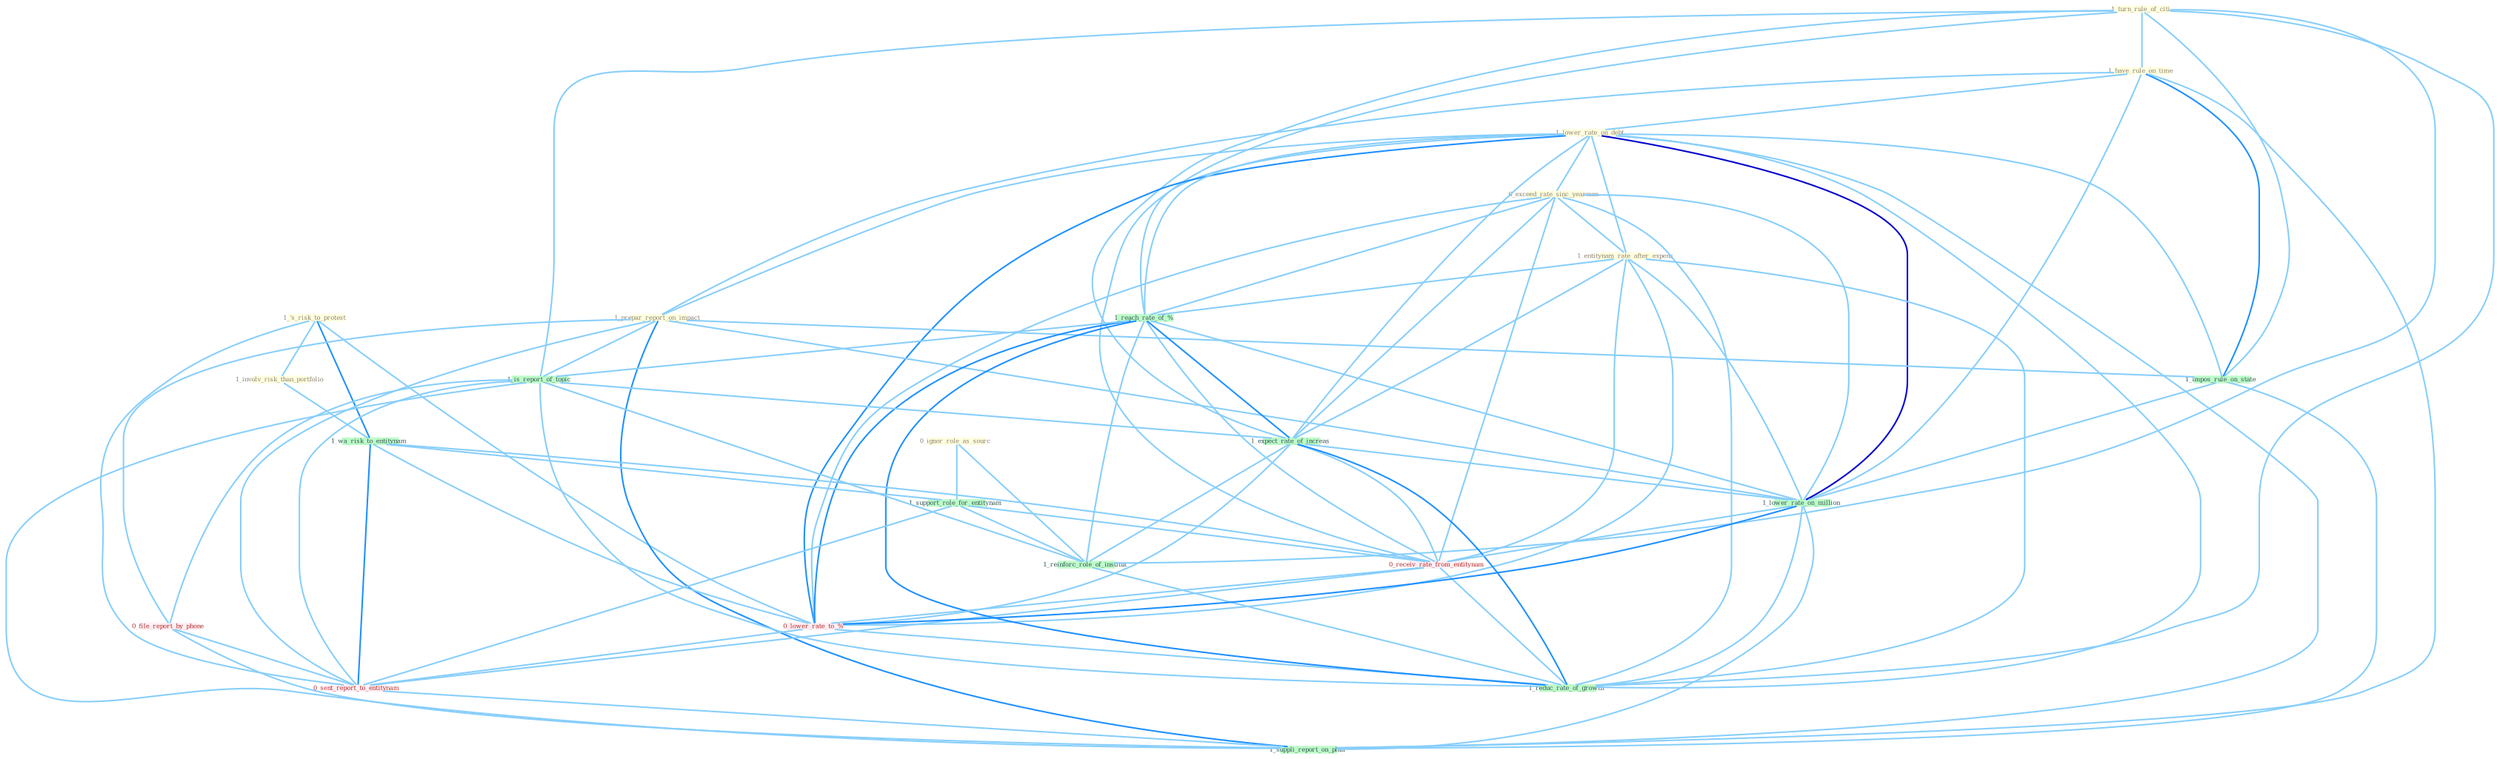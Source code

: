 Graph G{ 
    node
    [shape=polygon,style=filled,width=.5,height=.06,color="#BDFCC9",fixedsize=true,fontsize=4,
    fontcolor="#2f4f4f"];
    {node
    [color="#ffffe0", fontcolor="#8b7d6b"] "1_turn_rule_of_citi " "1_'s_risk_to_protest " "1_have_rule_on_time " "1_involv_risk_than_portfolio " "1_lower_rate_on_debt " "0_exceed_rate_sinc_yearnum " "1_entitynam_rate_after_expens " "0_ignor_role_as_sourc " "1_prepar_report_on_impact "}
{node [color="#fff0f5", fontcolor="#b22222"] "0_receiv_rate_from_entitynam " "0_file_report_by_phone " "0_lower_rate_to_% " "0_sent_report_to_entitynam "}
edge [color="#B0E2FF"];

	"1_turn_rule_of_citi " -- "1_have_rule_on_time " [w="1", color="#87cefa" ];
	"1_turn_rule_of_citi " -- "1_impos_rule_on_state " [w="1", color="#87cefa" ];
	"1_turn_rule_of_citi " -- "1_reach_rate_of_% " [w="1", color="#87cefa" ];
	"1_turn_rule_of_citi " -- "1_is_report_of_topic " [w="1", color="#87cefa" ];
	"1_turn_rule_of_citi " -- "1_expect_rate_of_increas " [w="1", color="#87cefa" ];
	"1_turn_rule_of_citi " -- "1_reinforc_role_of_institut " [w="1", color="#87cefa" ];
	"1_turn_rule_of_citi " -- "1_reduc_rate_of_growth " [w="1", color="#87cefa" ];
	"1_'s_risk_to_protest " -- "1_involv_risk_than_portfolio " [w="1", color="#87cefa" ];
	"1_'s_risk_to_protest " -- "1_wa_risk_to_entitynam " [w="2", color="#1e90ff" , len=0.8];
	"1_'s_risk_to_protest " -- "0_lower_rate_to_% " [w="1", color="#87cefa" ];
	"1_'s_risk_to_protest " -- "0_sent_report_to_entitynam " [w="1", color="#87cefa" ];
	"1_have_rule_on_time " -- "1_lower_rate_on_debt " [w="1", color="#87cefa" ];
	"1_have_rule_on_time " -- "1_prepar_report_on_impact " [w="1", color="#87cefa" ];
	"1_have_rule_on_time " -- "1_impos_rule_on_state " [w="2", color="#1e90ff" , len=0.8];
	"1_have_rule_on_time " -- "1_lower_rate_on_million " [w="1", color="#87cefa" ];
	"1_have_rule_on_time " -- "1_suppli_report_on_plan " [w="1", color="#87cefa" ];
	"1_involv_risk_than_portfolio " -- "1_wa_risk_to_entitynam " [w="1", color="#87cefa" ];
	"1_lower_rate_on_debt " -- "0_exceed_rate_sinc_yearnum " [w="1", color="#87cefa" ];
	"1_lower_rate_on_debt " -- "1_entitynam_rate_after_expens " [w="1", color="#87cefa" ];
	"1_lower_rate_on_debt " -- "1_prepar_report_on_impact " [w="1", color="#87cefa" ];
	"1_lower_rate_on_debt " -- "1_impos_rule_on_state " [w="1", color="#87cefa" ];
	"1_lower_rate_on_debt " -- "1_reach_rate_of_% " [w="1", color="#87cefa" ];
	"1_lower_rate_on_debt " -- "1_expect_rate_of_increas " [w="1", color="#87cefa" ];
	"1_lower_rate_on_debt " -- "1_lower_rate_on_million " [w="3", color="#0000cd" , len=0.6];
	"1_lower_rate_on_debt " -- "0_receiv_rate_from_entitynam " [w="1", color="#87cefa" ];
	"1_lower_rate_on_debt " -- "0_lower_rate_to_% " [w="2", color="#1e90ff" , len=0.8];
	"1_lower_rate_on_debt " -- "1_suppli_report_on_plan " [w="1", color="#87cefa" ];
	"1_lower_rate_on_debt " -- "1_reduc_rate_of_growth " [w="1", color="#87cefa" ];
	"0_exceed_rate_sinc_yearnum " -- "1_entitynam_rate_after_expens " [w="1", color="#87cefa" ];
	"0_exceed_rate_sinc_yearnum " -- "1_reach_rate_of_% " [w="1", color="#87cefa" ];
	"0_exceed_rate_sinc_yearnum " -- "1_expect_rate_of_increas " [w="1", color="#87cefa" ];
	"0_exceed_rate_sinc_yearnum " -- "1_lower_rate_on_million " [w="1", color="#87cefa" ];
	"0_exceed_rate_sinc_yearnum " -- "0_receiv_rate_from_entitynam " [w="1", color="#87cefa" ];
	"0_exceed_rate_sinc_yearnum " -- "0_lower_rate_to_% " [w="1", color="#87cefa" ];
	"0_exceed_rate_sinc_yearnum " -- "1_reduc_rate_of_growth " [w="1", color="#87cefa" ];
	"1_entitynam_rate_after_expens " -- "1_reach_rate_of_% " [w="1", color="#87cefa" ];
	"1_entitynam_rate_after_expens " -- "1_expect_rate_of_increas " [w="1", color="#87cefa" ];
	"1_entitynam_rate_after_expens " -- "1_lower_rate_on_million " [w="1", color="#87cefa" ];
	"1_entitynam_rate_after_expens " -- "0_receiv_rate_from_entitynam " [w="1", color="#87cefa" ];
	"1_entitynam_rate_after_expens " -- "0_lower_rate_to_% " [w="1", color="#87cefa" ];
	"1_entitynam_rate_after_expens " -- "1_reduc_rate_of_growth " [w="1", color="#87cefa" ];
	"0_ignor_role_as_sourc " -- "1_support_role_for_entitynam " [w="1", color="#87cefa" ];
	"0_ignor_role_as_sourc " -- "1_reinforc_role_of_institut " [w="1", color="#87cefa" ];
	"1_prepar_report_on_impact " -- "1_impos_rule_on_state " [w="1", color="#87cefa" ];
	"1_prepar_report_on_impact " -- "1_is_report_of_topic " [w="1", color="#87cefa" ];
	"1_prepar_report_on_impact " -- "1_lower_rate_on_million " [w="1", color="#87cefa" ];
	"1_prepar_report_on_impact " -- "0_file_report_by_phone " [w="1", color="#87cefa" ];
	"1_prepar_report_on_impact " -- "0_sent_report_to_entitynam " [w="1", color="#87cefa" ];
	"1_prepar_report_on_impact " -- "1_suppli_report_on_plan " [w="2", color="#1e90ff" , len=0.8];
	"1_wa_risk_to_entitynam " -- "1_support_role_for_entitynam " [w="1", color="#87cefa" ];
	"1_wa_risk_to_entitynam " -- "0_receiv_rate_from_entitynam " [w="1", color="#87cefa" ];
	"1_wa_risk_to_entitynam " -- "0_lower_rate_to_% " [w="1", color="#87cefa" ];
	"1_wa_risk_to_entitynam " -- "0_sent_report_to_entitynam " [w="2", color="#1e90ff" , len=0.8];
	"1_impos_rule_on_state " -- "1_lower_rate_on_million " [w="1", color="#87cefa" ];
	"1_impos_rule_on_state " -- "1_suppli_report_on_plan " [w="1", color="#87cefa" ];
	"1_support_role_for_entitynam " -- "1_reinforc_role_of_institut " [w="1", color="#87cefa" ];
	"1_support_role_for_entitynam " -- "0_receiv_rate_from_entitynam " [w="1", color="#87cefa" ];
	"1_support_role_for_entitynam " -- "0_sent_report_to_entitynam " [w="1", color="#87cefa" ];
	"1_reach_rate_of_% " -- "1_is_report_of_topic " [w="1", color="#87cefa" ];
	"1_reach_rate_of_% " -- "1_expect_rate_of_increas " [w="2", color="#1e90ff" , len=0.8];
	"1_reach_rate_of_% " -- "1_reinforc_role_of_institut " [w="1", color="#87cefa" ];
	"1_reach_rate_of_% " -- "1_lower_rate_on_million " [w="1", color="#87cefa" ];
	"1_reach_rate_of_% " -- "0_receiv_rate_from_entitynam " [w="1", color="#87cefa" ];
	"1_reach_rate_of_% " -- "0_lower_rate_to_% " [w="2", color="#1e90ff" , len=0.8];
	"1_reach_rate_of_% " -- "1_reduc_rate_of_growth " [w="2", color="#1e90ff" , len=0.8];
	"1_is_report_of_topic " -- "1_expect_rate_of_increas " [w="1", color="#87cefa" ];
	"1_is_report_of_topic " -- "1_reinforc_role_of_institut " [w="1", color="#87cefa" ];
	"1_is_report_of_topic " -- "0_file_report_by_phone " [w="1", color="#87cefa" ];
	"1_is_report_of_topic " -- "0_sent_report_to_entitynam " [w="1", color="#87cefa" ];
	"1_is_report_of_topic " -- "1_suppli_report_on_plan " [w="1", color="#87cefa" ];
	"1_is_report_of_topic " -- "1_reduc_rate_of_growth " [w="1", color="#87cefa" ];
	"1_expect_rate_of_increas " -- "1_reinforc_role_of_institut " [w="1", color="#87cefa" ];
	"1_expect_rate_of_increas " -- "1_lower_rate_on_million " [w="1", color="#87cefa" ];
	"1_expect_rate_of_increas " -- "0_receiv_rate_from_entitynam " [w="1", color="#87cefa" ];
	"1_expect_rate_of_increas " -- "0_lower_rate_to_% " [w="1", color="#87cefa" ];
	"1_expect_rate_of_increas " -- "1_reduc_rate_of_growth " [w="2", color="#1e90ff" , len=0.8];
	"1_reinforc_role_of_institut " -- "1_reduc_rate_of_growth " [w="1", color="#87cefa" ];
	"1_lower_rate_on_million " -- "0_receiv_rate_from_entitynam " [w="1", color="#87cefa" ];
	"1_lower_rate_on_million " -- "0_lower_rate_to_% " [w="2", color="#1e90ff" , len=0.8];
	"1_lower_rate_on_million " -- "1_suppli_report_on_plan " [w="1", color="#87cefa" ];
	"1_lower_rate_on_million " -- "1_reduc_rate_of_growth " [w="1", color="#87cefa" ];
	"0_receiv_rate_from_entitynam " -- "0_lower_rate_to_% " [w="1", color="#87cefa" ];
	"0_receiv_rate_from_entitynam " -- "0_sent_report_to_entitynam " [w="1", color="#87cefa" ];
	"0_receiv_rate_from_entitynam " -- "1_reduc_rate_of_growth " [w="1", color="#87cefa" ];
	"0_file_report_by_phone " -- "0_sent_report_to_entitynam " [w="1", color="#87cefa" ];
	"0_file_report_by_phone " -- "1_suppli_report_on_plan " [w="1", color="#87cefa" ];
	"0_lower_rate_to_% " -- "0_sent_report_to_entitynam " [w="1", color="#87cefa" ];
	"0_lower_rate_to_% " -- "1_reduc_rate_of_growth " [w="1", color="#87cefa" ];
	"0_sent_report_to_entitynam " -- "1_suppli_report_on_plan " [w="1", color="#87cefa" ];
}
